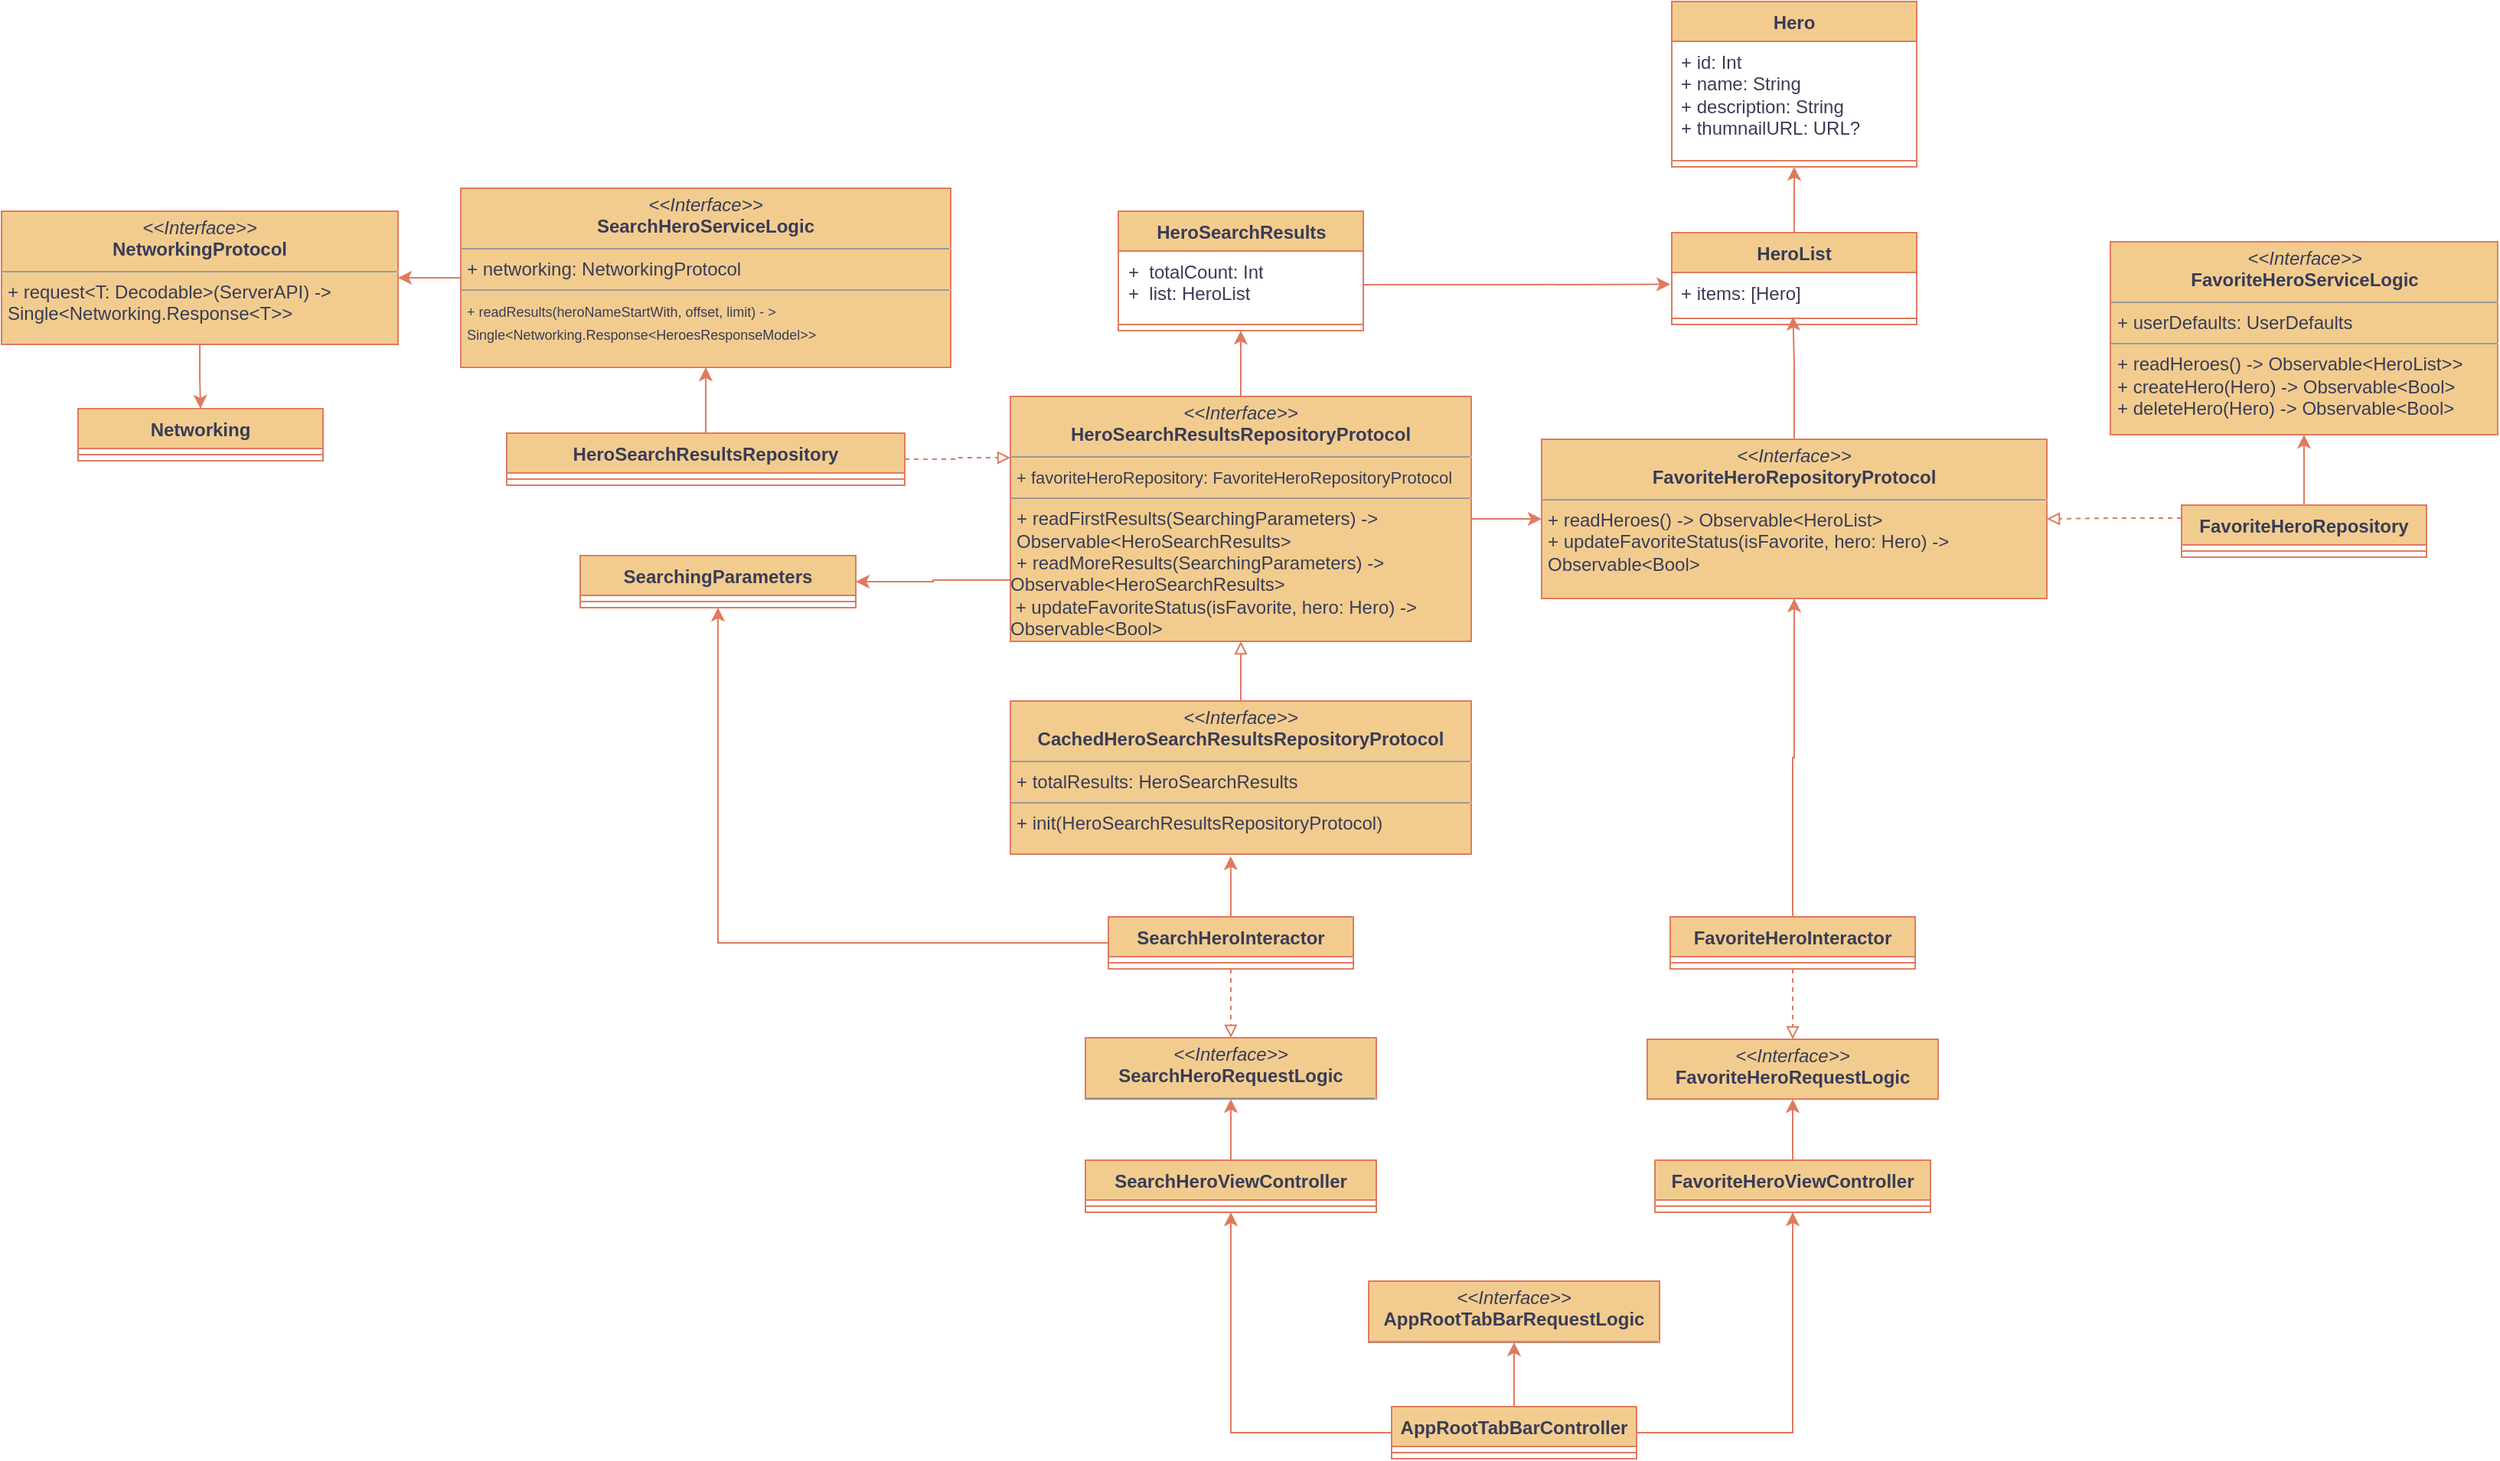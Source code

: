 <mxfile version="22.0.6" type="github" pages="2">
  <diagram id="C5RBs43oDa-KdzZeNtuy" name="앱 구조">
    <mxGraphModel dx="2417" dy="3463" grid="1" gridSize="10" guides="1" tooltips="1" connect="1" arrows="1" fold="1" page="1" pageScale="1" pageWidth="827" pageHeight="1169" math="0" shadow="0">
      <root>
        <mxCell id="WIyWlLk6GJQsqaUBKTNV-0" />
        <mxCell id="WIyWlLk6GJQsqaUBKTNV-1" parent="WIyWlLk6GJQsqaUBKTNV-0" />
        <mxCell id="f-Z6L1r773SYtQeEaMR6-13" style="edgeStyle=orthogonalEdgeStyle;rounded=0;orthogonalLoop=1;jettySize=auto;html=1;labelBackgroundColor=none;strokeColor=#E07A5F;fontColor=default;entryX=0.5;entryY=1;entryDx=0;entryDy=0;" parent="WIyWlLk6GJQsqaUBKTNV-1" source="f-Z6L1r773SYtQeEaMR6-5" target="f-Z6L1r773SYtQeEaMR6-9" edge="1">
          <mxGeometry relative="1" as="geometry">
            <mxPoint x="260" y="-650" as="targetPoint" />
          </mxGeometry>
        </mxCell>
        <mxCell id="f-Z6L1r773SYtQeEaMR6-14" style="edgeStyle=orthogonalEdgeStyle;rounded=0;orthogonalLoop=1;jettySize=auto;html=1;entryX=0.5;entryY=1;entryDx=0;entryDy=0;labelBackgroundColor=none;strokeColor=#E07A5F;fontColor=default;" parent="WIyWlLk6GJQsqaUBKTNV-1" source="f-Z6L1r773SYtQeEaMR6-5" target="f-Z6L1r773SYtQeEaMR6-11" edge="1">
          <mxGeometry relative="1" as="geometry">
            <mxPoint x="610" y="-640" as="targetPoint" />
          </mxGeometry>
        </mxCell>
        <mxCell id="f-Z6L1r773SYtQeEaMR6-20" style="edgeStyle=orthogonalEdgeStyle;rounded=0;orthogonalLoop=1;jettySize=auto;html=1;entryX=0.5;entryY=1;entryDx=0;entryDy=0;labelBackgroundColor=none;strokeColor=#E07A5F;fontColor=default;" parent="WIyWlLk6GJQsqaUBKTNV-1" source="f-Z6L1r773SYtQeEaMR6-5" target="f-Z6L1r773SYtQeEaMR6-19" edge="1">
          <mxGeometry relative="1" as="geometry" />
        </mxCell>
        <mxCell id="f-Z6L1r773SYtQeEaMR6-5" value="AppRootTabBarController" style="swimlane;fontStyle=1;align=center;verticalAlign=top;childLayout=stackLayout;horizontal=1;startSize=26;horizontalStack=0;resizeParent=1;resizeParentMax=0;resizeLast=0;collapsible=1;marginBottom=0;whiteSpace=wrap;html=1;labelBackgroundColor=none;fillColor=#F2CC8F;strokeColor=#E07A5F;fontColor=#393C56;" parent="WIyWlLk6GJQsqaUBKTNV-1" vertex="1">
          <mxGeometry x="408" y="-639" width="160" height="34" as="geometry" />
        </mxCell>
        <mxCell id="f-Z6L1r773SYtQeEaMR6-7" value="" style="line;strokeWidth=1;fillColor=none;align=left;verticalAlign=middle;spacingTop=-1;spacingLeft=3;spacingRight=3;rotatable=0;labelPosition=right;points=[];portConstraint=eastwest;strokeColor=#E07A5F;labelBackgroundColor=none;fontColor=#393C56;" parent="f-Z6L1r773SYtQeEaMR6-5" vertex="1">
          <mxGeometry y="26" width="160" height="8" as="geometry" />
        </mxCell>
        <mxCell id="f-Z6L1r773SYtQeEaMR6-16" style="edgeStyle=orthogonalEdgeStyle;rounded=0;orthogonalLoop=1;jettySize=auto;html=1;entryX=0.5;entryY=1;entryDx=0;entryDy=0;labelBackgroundColor=none;strokeColor=#E07A5F;fontColor=default;" parent="WIyWlLk6GJQsqaUBKTNV-1" source="f-Z6L1r773SYtQeEaMR6-9" target="f-Z6L1r773SYtQeEaMR6-15" edge="1">
          <mxGeometry relative="1" as="geometry" />
        </mxCell>
        <mxCell id="f-Z6L1r773SYtQeEaMR6-9" value="SearchHeroViewController" style="swimlane;fontStyle=1;align=center;verticalAlign=top;childLayout=stackLayout;horizontal=1;startSize=26;horizontalStack=0;resizeParent=1;resizeParentMax=0;resizeLast=0;collapsible=1;marginBottom=0;whiteSpace=wrap;html=1;labelBackgroundColor=none;fillColor=#F2CC8F;strokeColor=#E07A5F;fontColor=#393C56;" parent="WIyWlLk6GJQsqaUBKTNV-1" vertex="1">
          <mxGeometry x="208" y="-800" width="190" height="34" as="geometry" />
        </mxCell>
        <mxCell id="f-Z6L1r773SYtQeEaMR6-10" value="" style="line;strokeWidth=1;fillColor=none;align=left;verticalAlign=middle;spacingTop=-1;spacingLeft=3;spacingRight=3;rotatable=0;labelPosition=right;points=[];portConstraint=eastwest;strokeColor=#E07A5F;labelBackgroundColor=none;fontColor=#393C56;" parent="f-Z6L1r773SYtQeEaMR6-9" vertex="1">
          <mxGeometry y="26" width="190" height="8" as="geometry" />
        </mxCell>
        <mxCell id="f-Z6L1r773SYtQeEaMR6-51" style="edgeStyle=orthogonalEdgeStyle;rounded=0;orthogonalLoop=1;jettySize=auto;html=1;entryX=0.5;entryY=1;entryDx=0;entryDy=0;labelBackgroundColor=none;strokeColor=#E07A5F;fontColor=default;" parent="WIyWlLk6GJQsqaUBKTNV-1" source="f-Z6L1r773SYtQeEaMR6-11" target="f-Z6L1r773SYtQeEaMR6-17" edge="1">
          <mxGeometry relative="1" as="geometry" />
        </mxCell>
        <mxCell id="f-Z6L1r773SYtQeEaMR6-11" value="FavoriteHeroViewController" style="swimlane;fontStyle=1;align=center;verticalAlign=top;childLayout=stackLayout;horizontal=1;startSize=26;horizontalStack=0;resizeParent=1;resizeParentMax=0;resizeLast=0;collapsible=1;marginBottom=0;whiteSpace=wrap;html=1;labelBackgroundColor=none;fillColor=#F2CC8F;strokeColor=#E07A5F;fontColor=#393C56;" parent="WIyWlLk6GJQsqaUBKTNV-1" vertex="1">
          <mxGeometry x="580" y="-800" width="180" height="34" as="geometry" />
        </mxCell>
        <mxCell id="f-Z6L1r773SYtQeEaMR6-12" value="" style="line;strokeWidth=1;fillColor=none;align=left;verticalAlign=middle;spacingTop=-1;spacingLeft=3;spacingRight=3;rotatable=0;labelPosition=right;points=[];portConstraint=eastwest;strokeColor=#E07A5F;labelBackgroundColor=none;fontColor=#393C56;" parent="f-Z6L1r773SYtQeEaMR6-11" vertex="1">
          <mxGeometry y="26" width="180" height="8" as="geometry" />
        </mxCell>
        <mxCell id="f-Z6L1r773SYtQeEaMR6-15" value="&lt;p style=&quot;margin:0px;margin-top:4px;text-align:center;&quot;&gt;&lt;i&gt;&amp;lt;&amp;lt;Interface&amp;gt;&amp;gt;&lt;/i&gt;&lt;br&gt;&lt;b&gt;&lt;font style=&quot;font-size: 12px;&quot;&gt;SearchHeroRequestLogic&lt;/font&gt;&lt;/b&gt;&lt;/p&gt;&lt;hr size=&quot;1&quot;&gt;&lt;p style=&quot;margin:0px;margin-left:4px;&quot;&gt;&lt;br&gt;&lt;/p&gt;&lt;hr size=&quot;1&quot;&gt;&lt;p style=&quot;margin:0px;margin-left:4px;&quot;&gt;&lt;br&gt;&lt;/p&gt;" style="verticalAlign=top;align=left;overflow=fill;fontSize=12;fontFamily=Helvetica;html=1;whiteSpace=wrap;labelBackgroundColor=none;fillColor=#F2CC8F;strokeColor=#E07A5F;fontColor=#393C56;" parent="WIyWlLk6GJQsqaUBKTNV-1" vertex="1">
          <mxGeometry x="208" y="-880" width="190" height="40" as="geometry" />
        </mxCell>
        <mxCell id="f-Z6L1r773SYtQeEaMR6-17" value="&lt;p style=&quot;margin:0px;margin-top:4px;text-align:center;&quot;&gt;&lt;i&gt;&amp;lt;&amp;lt;Interface&amp;gt;&amp;gt;&lt;/i&gt;&lt;br&gt;&lt;b&gt;FavoriteHeroRequestLogic&lt;/b&gt;&lt;/p&gt;&lt;hr size=&quot;1&quot;&gt;&lt;p style=&quot;margin:0px;margin-left:4px;&quot;&gt;&lt;br&gt;&lt;/p&gt;&lt;p style=&quot;margin:0px;margin-left:4px;&quot;&gt;&lt;br&gt;&lt;/p&gt;" style="verticalAlign=top;align=left;overflow=fill;fontSize=12;fontFamily=Helvetica;html=1;whiteSpace=wrap;labelBackgroundColor=none;fillColor=#F2CC8F;strokeColor=#E07A5F;fontColor=#393C56;" parent="WIyWlLk6GJQsqaUBKTNV-1" vertex="1">
          <mxGeometry x="575" y="-879" width="190" height="39" as="geometry" />
        </mxCell>
        <mxCell id="f-Z6L1r773SYtQeEaMR6-19" value="&lt;p style=&quot;margin:0px;margin-top:4px;text-align:center;&quot;&gt;&lt;i&gt;&amp;lt;&amp;lt;Interface&amp;gt;&amp;gt;&lt;/i&gt;&lt;br&gt;&lt;b&gt;AppRootTabBarRequestLogic&lt;/b&gt;&lt;/p&gt;&lt;hr size=&quot;1&quot;&gt;&lt;p style=&quot;margin:0px;margin-left:4px;&quot;&gt;&lt;br&gt;&lt;/p&gt;&lt;hr size=&quot;1&quot;&gt;&lt;p style=&quot;margin:0px;margin-left:4px;&quot;&gt;&lt;br&gt;&lt;/p&gt;" style="verticalAlign=top;align=left;overflow=fill;fontSize=12;fontFamily=Helvetica;html=1;whiteSpace=wrap;labelBackgroundColor=none;fillColor=#F2CC8F;strokeColor=#E07A5F;fontColor=#393C56;" parent="WIyWlLk6GJQsqaUBKTNV-1" vertex="1">
          <mxGeometry x="393" y="-721" width="190" height="40" as="geometry" />
        </mxCell>
        <mxCell id="f-Z6L1r773SYtQeEaMR6-23" style="edgeStyle=orthogonalEdgeStyle;rounded=0;orthogonalLoop=1;jettySize=auto;html=1;entryX=0.5;entryY=0;entryDx=0;entryDy=0;dashed=1;endArrow=block;endFill=0;labelBackgroundColor=none;strokeColor=#E07A5F;fontColor=default;" parent="WIyWlLk6GJQsqaUBKTNV-1" source="f-Z6L1r773SYtQeEaMR6-21" target="f-Z6L1r773SYtQeEaMR6-15" edge="1">
          <mxGeometry relative="1" as="geometry" />
        </mxCell>
        <mxCell id="ngKu6vqfEH8PpcbCSdxq-9" style="edgeStyle=orthogonalEdgeStyle;rounded=0;orthogonalLoop=1;jettySize=auto;html=1;entryX=0.5;entryY=1;entryDx=0;entryDy=0;strokeColor=#E07A5F;fontColor=default;fillColor=#F2CC8F;labelBackgroundColor=none;" parent="WIyWlLk6GJQsqaUBKTNV-1" source="f-Z6L1r773SYtQeEaMR6-21" target="ngKu6vqfEH8PpcbCSdxq-4" edge="1">
          <mxGeometry relative="1" as="geometry" />
        </mxCell>
        <mxCell id="f-Z6L1r773SYtQeEaMR6-21" value="SearchHeroInteractor" style="swimlane;fontStyle=1;align=center;verticalAlign=top;childLayout=stackLayout;horizontal=1;startSize=26;horizontalStack=0;resizeParent=1;resizeParentMax=0;resizeLast=0;collapsible=1;marginBottom=0;whiteSpace=wrap;html=1;labelBackgroundColor=none;fillColor=#F2CC8F;strokeColor=#E07A5F;fontColor=#393C56;" parent="WIyWlLk6GJQsqaUBKTNV-1" vertex="1">
          <mxGeometry x="223" y="-959" width="160" height="34" as="geometry" />
        </mxCell>
        <mxCell id="f-Z6L1r773SYtQeEaMR6-22" value="" style="line;strokeWidth=1;fillColor=none;align=left;verticalAlign=middle;spacingTop=-1;spacingLeft=3;spacingRight=3;rotatable=0;labelPosition=right;points=[];portConstraint=eastwest;strokeColor=#E07A5F;labelBackgroundColor=none;fontColor=#393C56;" parent="f-Z6L1r773SYtQeEaMR6-21" vertex="1">
          <mxGeometry y="26" width="160" height="8" as="geometry" />
        </mxCell>
        <mxCell id="f-Z6L1r773SYtQeEaMR6-50" style="edgeStyle=orthogonalEdgeStyle;rounded=0;orthogonalLoop=1;jettySize=auto;html=1;entryX=0.5;entryY=0;entryDx=0;entryDy=0;endArrow=block;endFill=0;dashed=1;labelBackgroundColor=none;strokeColor=#E07A5F;fontColor=default;" parent="WIyWlLk6GJQsqaUBKTNV-1" source="f-Z6L1r773SYtQeEaMR6-24" target="f-Z6L1r773SYtQeEaMR6-17" edge="1">
          <mxGeometry relative="1" as="geometry" />
        </mxCell>
        <mxCell id="f-Z6L1r773SYtQeEaMR6-24" value="FavoriteHeroInteractor" style="swimlane;fontStyle=1;align=center;verticalAlign=top;childLayout=stackLayout;horizontal=1;startSize=26;horizontalStack=0;resizeParent=1;resizeParentMax=0;resizeLast=0;collapsible=1;marginBottom=0;whiteSpace=wrap;html=1;labelBackgroundColor=none;fillColor=#F2CC8F;strokeColor=#E07A5F;fontColor=#393C56;" parent="WIyWlLk6GJQsqaUBKTNV-1" vertex="1">
          <mxGeometry x="590" y="-959" width="160" height="34" as="geometry" />
        </mxCell>
        <mxCell id="f-Z6L1r773SYtQeEaMR6-25" value="" style="line;strokeWidth=1;fillColor=none;align=left;verticalAlign=middle;spacingTop=-1;spacingLeft=3;spacingRight=3;rotatable=0;labelPosition=right;points=[];portConstraint=eastwest;strokeColor=#E07A5F;labelBackgroundColor=none;fontColor=#393C56;" parent="f-Z6L1r773SYtQeEaMR6-24" vertex="1">
          <mxGeometry y="26" width="160" height="8" as="geometry" />
        </mxCell>
        <mxCell id="f-Z6L1r773SYtQeEaMR6-30" style="edgeStyle=orthogonalEdgeStyle;rounded=0;orthogonalLoop=1;jettySize=auto;html=1;entryX=0.5;entryY=1;entryDx=0;entryDy=0;endArrow=block;endFill=0;labelBackgroundColor=none;strokeColor=#E07A5F;fontColor=default;" parent="WIyWlLk6GJQsqaUBKTNV-1" source="f-Z6L1r773SYtQeEaMR6-27" target="f-Z6L1r773SYtQeEaMR6-29" edge="1">
          <mxGeometry relative="1" as="geometry" />
        </mxCell>
        <mxCell id="f-Z6L1r773SYtQeEaMR6-27" value="&lt;p style=&quot;margin:0px;margin-top:4px;text-align:center;&quot;&gt;&lt;i&gt;&amp;lt;&amp;lt;Interface&amp;gt;&amp;gt;&lt;/i&gt;&lt;br&gt;&lt;b&gt;CachedHeroSearchResultsRepositoryProtocol&lt;/b&gt;&lt;/p&gt;&lt;hr size=&quot;1&quot;&gt;&lt;p style=&quot;margin:0px;margin-left:4px;&quot;&gt;+ totalResults: HeroSearchResults&lt;br&gt;&lt;/p&gt;&lt;hr size=&quot;1&quot;&gt;&lt;p style=&quot;margin:0px;margin-left:4px;&quot;&gt;+ init(HeroSearchResultsRepositoryProtocol)&lt;br&gt;&lt;/p&gt;" style="verticalAlign=top;align=left;overflow=fill;fontSize=12;fontFamily=Helvetica;html=1;whiteSpace=wrap;labelBackgroundColor=none;fillColor=#F2CC8F;strokeColor=#E07A5F;fontColor=#393C56;" parent="WIyWlLk6GJQsqaUBKTNV-1" vertex="1">
          <mxGeometry x="159" y="-1100" width="301" height="100" as="geometry" />
        </mxCell>
        <mxCell id="f-Z6L1r773SYtQeEaMR6-28" style="edgeStyle=orthogonalEdgeStyle;rounded=0;orthogonalLoop=1;jettySize=auto;html=1;entryX=0.478;entryY=1.014;entryDx=0;entryDy=0;entryPerimeter=0;labelBackgroundColor=none;strokeColor=#E07A5F;fontColor=default;" parent="WIyWlLk6GJQsqaUBKTNV-1" source="f-Z6L1r773SYtQeEaMR6-21" target="f-Z6L1r773SYtQeEaMR6-27" edge="1">
          <mxGeometry relative="1" as="geometry" />
        </mxCell>
        <mxCell id="f-Z6L1r773SYtQeEaMR6-72" style="edgeStyle=orthogonalEdgeStyle;rounded=0;orthogonalLoop=1;jettySize=auto;html=1;entryX=0.5;entryY=1;entryDx=0;entryDy=0;labelBackgroundColor=none;strokeColor=#E07A5F;fontColor=default;" parent="WIyWlLk6GJQsqaUBKTNV-1" source="f-Z6L1r773SYtQeEaMR6-29" target="f-Z6L1r773SYtQeEaMR6-67" edge="1">
          <mxGeometry relative="1" as="geometry" />
        </mxCell>
        <mxCell id="f-Z6L1r773SYtQeEaMR6-79" style="edgeStyle=orthogonalEdgeStyle;rounded=0;orthogonalLoop=1;jettySize=auto;html=1;entryX=0;entryY=0.5;entryDx=0;entryDy=0;strokeColor=#E07A5F;fontColor=default;fillColor=#F2CC8F;labelBackgroundColor=none;" parent="WIyWlLk6GJQsqaUBKTNV-1" source="f-Z6L1r773SYtQeEaMR6-29" target="f-Z6L1r773SYtQeEaMR6-47" edge="1">
          <mxGeometry relative="1" as="geometry" />
        </mxCell>
        <mxCell id="ngKu6vqfEH8PpcbCSdxq-11" style="edgeStyle=orthogonalEdgeStyle;rounded=0;orthogonalLoop=1;jettySize=auto;html=1;exitX=0;exitY=0.75;exitDx=0;exitDy=0;entryX=1;entryY=0.5;entryDx=0;entryDy=0;strokeColor=#E07A5F;fontColor=default;fillColor=#F2CC8F;labelBackgroundColor=none;" parent="WIyWlLk6GJQsqaUBKTNV-1" source="f-Z6L1r773SYtQeEaMR6-29" target="ngKu6vqfEH8PpcbCSdxq-4" edge="1">
          <mxGeometry relative="1" as="geometry" />
        </mxCell>
        <mxCell id="f-Z6L1r773SYtQeEaMR6-29" value="&lt;p style=&quot;margin:0px;margin-top:4px;text-align:center;&quot;&gt;&lt;i&gt;&amp;lt;&amp;lt;Interface&amp;gt;&amp;gt;&lt;/i&gt;&lt;br&gt;&lt;b&gt;HeroSearchResultsRepositoryProtocol&lt;/b&gt;&lt;/p&gt;&lt;hr size=&quot;1&quot;&gt;&lt;p style=&quot;margin:0px;margin-left:4px;&quot;&gt;&lt;font style=&quot;font-size: 11px;&quot;&gt;+ favoriteHeroRepository: FavoriteHeroRepositoryProtocol&lt;/font&gt;&lt;/p&gt;&lt;hr size=&quot;1&quot;&gt;&lt;p style=&quot;margin:0px;margin-left:4px;&quot;&gt;+ readFirstResults(SearchingParameters) -&amp;gt; Observable&amp;lt;HeroSearchResults&amp;gt;&lt;/p&gt;&lt;p style=&quot;margin:0px;margin-left:4px;&quot;&gt;+ readMoreResults(SearchingParameters) -&amp;gt;&amp;nbsp;&lt;/p&gt;Observable&amp;lt;HeroSearchResults&amp;gt;&lt;br&gt;&amp;nbsp;+ updateFavoriteStatus(isFavorite, hero: Hero) -&amp;gt; Observable&amp;lt;Bool&amp;gt;" style="verticalAlign=top;align=left;overflow=fill;fontSize=12;fontFamily=Helvetica;html=1;whiteSpace=wrap;labelBackgroundColor=none;fillColor=#F2CC8F;strokeColor=#E07A5F;fontColor=#393C56;" parent="WIyWlLk6GJQsqaUBKTNV-1" vertex="1">
          <mxGeometry x="159" y="-1299" width="301" height="160" as="geometry" />
        </mxCell>
        <mxCell id="f-Z6L1r773SYtQeEaMR6-33" value="&lt;p style=&quot;margin:0px;margin-top:4px;text-align:center;&quot;&gt;&lt;i&gt;&amp;lt;&amp;lt;Interface&amp;gt;&amp;gt;&lt;/i&gt;&lt;br&gt;&lt;b&gt;FavoriteHeroServiceLogic&lt;/b&gt;&lt;/p&gt;&lt;hr size=&quot;1&quot;&gt;&lt;p style=&quot;margin:0px;margin-left:4px;&quot;&gt;+ userDefaults: UserDefaults&lt;br&gt;&lt;/p&gt;&lt;hr size=&quot;1&quot;&gt;&lt;p style=&quot;margin:0px;margin-left:4px;&quot;&gt;+ readHeroes() -&amp;gt; Observable&amp;lt;HeroList&amp;gt;&amp;gt;&lt;br&gt;&lt;/p&gt;&lt;p style=&quot;margin:0px;margin-left:4px;&quot;&gt;+ createHero(Hero) -&amp;gt; Observable&amp;lt;Bool&amp;gt;&lt;/p&gt;&lt;p style=&quot;margin:0px;margin-left:4px;&quot;&gt;+ deleteHero(Hero) -&amp;gt; Observable&amp;lt;Bool&amp;gt;&lt;/p&gt;" style="verticalAlign=top;align=left;overflow=fill;fontSize=12;fontFamily=Helvetica;html=1;whiteSpace=wrap;labelBackgroundColor=none;fillColor=#F2CC8F;strokeColor=#E07A5F;fontColor=#393C56;" parent="WIyWlLk6GJQsqaUBKTNV-1" vertex="1">
          <mxGeometry x="877.5" y="-1400" width="253" height="126" as="geometry" />
        </mxCell>
        <mxCell id="f-Z6L1r773SYtQeEaMR6-42" style="edgeStyle=orthogonalEdgeStyle;rounded=0;orthogonalLoop=1;jettySize=auto;html=1;entryX=0;entryY=0.25;entryDx=0;entryDy=0;dashed=1;endArrow=block;endFill=0;labelBackgroundColor=none;strokeColor=#E07A5F;fontColor=default;" parent="WIyWlLk6GJQsqaUBKTNV-1" source="f-Z6L1r773SYtQeEaMR6-35" target="f-Z6L1r773SYtQeEaMR6-29" edge="1">
          <mxGeometry relative="1" as="geometry" />
        </mxCell>
        <mxCell id="f-Z6L1r773SYtQeEaMR6-43" style="edgeStyle=orthogonalEdgeStyle;rounded=0;orthogonalLoop=1;jettySize=auto;html=1;labelBackgroundColor=none;strokeColor=#E07A5F;fontColor=default;" parent="WIyWlLk6GJQsqaUBKTNV-1" source="f-Z6L1r773SYtQeEaMR6-35" target="f-Z6L1r773SYtQeEaMR6-40" edge="1">
          <mxGeometry relative="1" as="geometry" />
        </mxCell>
        <mxCell id="f-Z6L1r773SYtQeEaMR6-35" value="HeroSearchResultsRepository" style="swimlane;fontStyle=1;align=center;verticalAlign=top;childLayout=stackLayout;horizontal=1;startSize=26;horizontalStack=0;resizeParent=1;resizeParentMax=0;resizeLast=0;collapsible=1;marginBottom=0;whiteSpace=wrap;html=1;labelBackgroundColor=none;fillColor=#F2CC8F;strokeColor=#E07A5F;fontColor=#393C56;" parent="WIyWlLk6GJQsqaUBKTNV-1" vertex="1">
          <mxGeometry x="-170" y="-1275" width="260" height="34" as="geometry" />
        </mxCell>
        <mxCell id="f-Z6L1r773SYtQeEaMR6-36" value="" style="line;strokeWidth=1;fillColor=none;align=left;verticalAlign=middle;spacingTop=-1;spacingLeft=3;spacingRight=3;rotatable=0;labelPosition=right;points=[];portConstraint=eastwest;strokeColor=#E07A5F;labelBackgroundColor=none;fontColor=#393C56;" parent="f-Z6L1r773SYtQeEaMR6-35" vertex="1">
          <mxGeometry y="26" width="260" height="8" as="geometry" />
        </mxCell>
        <mxCell id="fxqYsxaVjy49YoEDsAo8-5" style="edgeStyle=orthogonalEdgeStyle;rounded=0;orthogonalLoop=1;jettySize=auto;html=1;entryX=1;entryY=0.5;entryDx=0;entryDy=0;strokeColor=#E07A5F;fontColor=default;fillColor=#F2CC8F;labelBackgroundColor=none;" parent="WIyWlLk6GJQsqaUBKTNV-1" source="f-Z6L1r773SYtQeEaMR6-40" target="fxqYsxaVjy49YoEDsAo8-0" edge="1">
          <mxGeometry relative="1" as="geometry" />
        </mxCell>
        <mxCell id="f-Z6L1r773SYtQeEaMR6-40" value="&lt;p style=&quot;margin:0px;margin-top:4px;text-align:center;&quot;&gt;&lt;i&gt;&amp;lt;&amp;lt;Interface&amp;gt;&amp;gt;&lt;/i&gt;&lt;br&gt;&lt;b&gt;SearchHeroServiceLogic&lt;/b&gt;&lt;/p&gt;&lt;hr size=&quot;1&quot;&gt;&lt;p style=&quot;margin:0px;margin-left:4px;&quot;&gt;+ networking: NetworkingProtocol&lt;br&gt;&lt;/p&gt;&lt;hr size=&quot;1&quot;&gt;&lt;p style=&quot;margin:0px;margin-left:4px;&quot;&gt;&lt;font style=&quot;font-size: 9px;&quot;&gt;+ readResults(heroNameStartWith, offset, limit) - &amp;gt; Single&amp;lt;Networking.Response&amp;lt;HeroesResponseModel&amp;gt;&amp;gt;&lt;/font&gt;&lt;br&gt;&lt;/p&gt;" style="verticalAlign=top;align=left;overflow=fill;fontSize=12;fontFamily=Helvetica;html=1;whiteSpace=wrap;labelBackgroundColor=none;fillColor=#F2CC8F;strokeColor=#E07A5F;fontColor=#393C56;" parent="WIyWlLk6GJQsqaUBKTNV-1" vertex="1">
          <mxGeometry x="-200" y="-1435" width="320" height="117" as="geometry" />
        </mxCell>
        <mxCell id="f-Z6L1r773SYtQeEaMR6-47" value="&lt;p style=&quot;margin:0px;margin-top:4px;text-align:center;&quot;&gt;&lt;i&gt;&amp;lt;&amp;lt;Interface&amp;gt;&amp;gt;&lt;/i&gt;&lt;br&gt;&lt;b&gt;FavoriteHeroRepositoryProtocol&lt;/b&gt;&lt;/p&gt;&lt;hr size=&quot;1&quot;&gt;&lt;p style=&quot;margin:0px;margin-left:4px;&quot;&gt;+ readHeroes() -&amp;gt; Observable&amp;lt;HeroList&amp;gt;&lt;/p&gt;&lt;p style=&quot;margin:0px;margin-left:4px;&quot;&gt;+ updateFavoriteStatus(isFavorite, hero: Hero) -&amp;gt; Observable&amp;lt;Bool&amp;gt;&lt;/p&gt;" style="verticalAlign=top;align=left;overflow=fill;fontSize=12;fontFamily=Helvetica;html=1;whiteSpace=wrap;labelBackgroundColor=none;fillColor=#F2CC8F;strokeColor=#E07A5F;fontColor=#393C56;" parent="WIyWlLk6GJQsqaUBKTNV-1" vertex="1">
          <mxGeometry x="506" y="-1271" width="330" height="104" as="geometry" />
        </mxCell>
        <mxCell id="f-Z6L1r773SYtQeEaMR6-48" style="edgeStyle=orthogonalEdgeStyle;rounded=0;orthogonalLoop=1;jettySize=auto;html=1;entryX=0.5;entryY=1;entryDx=0;entryDy=0;labelBackgroundColor=none;strokeColor=#E07A5F;fontColor=default;" parent="WIyWlLk6GJQsqaUBKTNV-1" source="f-Z6L1r773SYtQeEaMR6-24" target="f-Z6L1r773SYtQeEaMR6-47" edge="1">
          <mxGeometry relative="1" as="geometry">
            <mxPoint x="662.946" y="-999.4" as="targetPoint" />
          </mxGeometry>
        </mxCell>
        <mxCell id="f-Z6L1r773SYtQeEaMR6-61" value="HeroList" style="swimlane;fontStyle=1;align=center;verticalAlign=top;childLayout=stackLayout;horizontal=1;startSize=26;horizontalStack=0;resizeParent=1;resizeParentMax=0;resizeLast=0;collapsible=1;marginBottom=0;whiteSpace=wrap;html=1;labelBackgroundColor=none;fillColor=#F2CC8F;strokeColor=#E07A5F;fontColor=#393C56;" parent="WIyWlLk6GJQsqaUBKTNV-1" vertex="1">
          <mxGeometry x="591" y="-1406" width="160" height="60" as="geometry" />
        </mxCell>
        <mxCell id="f-Z6L1r773SYtQeEaMR6-62" value="+ items: [Hero]" style="text;strokeColor=none;fillColor=none;align=left;verticalAlign=top;spacingLeft=4;spacingRight=4;overflow=hidden;rotatable=0;points=[[0,0.5],[1,0.5]];portConstraint=eastwest;whiteSpace=wrap;html=1;labelBackgroundColor=none;fontColor=#393C56;" parent="f-Z6L1r773SYtQeEaMR6-61" vertex="1">
          <mxGeometry y="26" width="160" height="26" as="geometry" />
        </mxCell>
        <mxCell id="f-Z6L1r773SYtQeEaMR6-63" value="" style="line;strokeWidth=1;fillColor=none;align=left;verticalAlign=middle;spacingTop=-1;spacingLeft=3;spacingRight=3;rotatable=0;labelPosition=right;points=[];portConstraint=eastwest;strokeColor=#E07A5F;labelBackgroundColor=none;fontColor=#393C56;" parent="f-Z6L1r773SYtQeEaMR6-61" vertex="1">
          <mxGeometry y="52" width="160" height="8" as="geometry" />
        </mxCell>
        <mxCell id="f-Z6L1r773SYtQeEaMR6-65" style="edgeStyle=orthogonalEdgeStyle;rounded=0;orthogonalLoop=1;jettySize=auto;html=1;labelBackgroundColor=none;strokeColor=#E07A5F;fontColor=default;entryX=0.5;entryY=1;entryDx=0;entryDy=0;" parent="WIyWlLk6GJQsqaUBKTNV-1" source="f-Z6L1r773SYtQeEaMR6-61" target="f-Z6L1r773SYtQeEaMR6-82" edge="1">
          <mxGeometry relative="1" as="geometry">
            <mxPoint x="672" y="-1450" as="targetPoint" />
          </mxGeometry>
        </mxCell>
        <mxCell id="f-Z6L1r773SYtQeEaMR6-66" style="edgeStyle=orthogonalEdgeStyle;rounded=0;orthogonalLoop=1;jettySize=auto;html=1;labelBackgroundColor=none;strokeColor=#E07A5F;fontColor=default;entryX=0.495;entryY=0.366;entryDx=0;entryDy=0;entryPerimeter=0;" parent="WIyWlLk6GJQsqaUBKTNV-1" source="f-Z6L1r773SYtQeEaMR6-47" target="f-Z6L1r773SYtQeEaMR6-63" edge="1">
          <mxGeometry relative="1" as="geometry">
            <mxPoint x="671" y="-1340" as="targetPoint" />
            <Array as="points">
              <mxPoint x="671" y="-1320" />
              <mxPoint x="670" y="-1320" />
            </Array>
          </mxGeometry>
        </mxCell>
        <mxCell id="f-Z6L1r773SYtQeEaMR6-67" value="HeroSearchResults" style="swimlane;fontStyle=1;align=center;verticalAlign=top;childLayout=stackLayout;horizontal=1;startSize=26;horizontalStack=0;resizeParent=1;resizeParentMax=0;resizeLast=0;collapsible=1;marginBottom=0;whiteSpace=wrap;html=1;labelBackgroundColor=none;fillColor=#F2CC8F;strokeColor=#E07A5F;fontColor=#393C56;" parent="WIyWlLk6GJQsqaUBKTNV-1" vertex="1">
          <mxGeometry x="229.5" y="-1420" width="160" height="78" as="geometry" />
        </mxCell>
        <mxCell id="f-Z6L1r773SYtQeEaMR6-68" value="+&amp;nbsp; totalCount: Int&lt;br&gt;+&amp;nbsp; list: HeroList" style="text;strokeColor=none;fillColor=none;align=left;verticalAlign=top;spacingLeft=4;spacingRight=4;overflow=hidden;rotatable=0;points=[[0,0.5],[1,0.5]];portConstraint=eastwest;whiteSpace=wrap;html=1;labelBackgroundColor=none;fontColor=#393C56;" parent="f-Z6L1r773SYtQeEaMR6-67" vertex="1">
          <mxGeometry y="26" width="160" height="44" as="geometry" />
        </mxCell>
        <mxCell id="f-Z6L1r773SYtQeEaMR6-69" value="" style="line;strokeWidth=1;fillColor=none;align=left;verticalAlign=middle;spacingTop=-1;spacingLeft=3;spacingRight=3;rotatable=0;labelPosition=right;points=[];portConstraint=eastwest;strokeColor=#E07A5F;labelBackgroundColor=none;fontColor=#393C56;" parent="f-Z6L1r773SYtQeEaMR6-67" vertex="1">
          <mxGeometry y="70" width="160" height="8" as="geometry" />
        </mxCell>
        <mxCell id="f-Z6L1r773SYtQeEaMR6-71" style="edgeStyle=orthogonalEdgeStyle;rounded=0;orthogonalLoop=1;jettySize=auto;html=1;entryX=-0.006;entryY=0.298;entryDx=0;entryDy=0;labelBackgroundColor=none;strokeColor=#E07A5F;fontColor=default;entryPerimeter=0;" parent="WIyWlLk6GJQsqaUBKTNV-1" source="f-Z6L1r773SYtQeEaMR6-68" target="f-Z6L1r773SYtQeEaMR6-62" edge="1">
          <mxGeometry relative="1" as="geometry" />
        </mxCell>
        <mxCell id="f-Z6L1r773SYtQeEaMR6-73" value="FavoriteHeroRepository" style="swimlane;fontStyle=1;align=center;verticalAlign=top;childLayout=stackLayout;horizontal=1;startSize=26;horizontalStack=0;resizeParent=1;resizeParentMax=0;resizeLast=0;collapsible=1;marginBottom=0;whiteSpace=wrap;html=1;labelBackgroundColor=none;fillColor=#F2CC8F;strokeColor=#E07A5F;fontColor=#393C56;" parent="WIyWlLk6GJQsqaUBKTNV-1" vertex="1">
          <mxGeometry x="924" y="-1228" width="160" height="34" as="geometry" />
        </mxCell>
        <mxCell id="f-Z6L1r773SYtQeEaMR6-75" value="" style="line;strokeWidth=1;fillColor=none;align=left;verticalAlign=middle;spacingTop=-1;spacingLeft=3;spacingRight=3;rotatable=0;labelPosition=right;points=[];portConstraint=eastwest;strokeColor=#E07A5F;labelBackgroundColor=none;fontColor=#393C56;" parent="f-Z6L1r773SYtQeEaMR6-73" vertex="1">
          <mxGeometry y="26" width="160" height="8" as="geometry" />
        </mxCell>
        <mxCell id="f-Z6L1r773SYtQeEaMR6-77" style="edgeStyle=orthogonalEdgeStyle;rounded=0;orthogonalLoop=1;jettySize=auto;html=1;entryX=1;entryY=0.5;entryDx=0;entryDy=0;dashed=1;endArrow=block;endFill=0;labelBackgroundColor=none;strokeColor=#E07A5F;fontColor=default;exitX=0;exitY=0.25;exitDx=0;exitDy=0;" parent="WIyWlLk6GJQsqaUBKTNV-1" source="f-Z6L1r773SYtQeEaMR6-73" target="f-Z6L1r773SYtQeEaMR6-47" edge="1">
          <mxGeometry relative="1" as="geometry">
            <mxPoint x="980" y="-1240" as="sourcePoint" />
          </mxGeometry>
        </mxCell>
        <mxCell id="f-Z6L1r773SYtQeEaMR6-78" style="edgeStyle=orthogonalEdgeStyle;rounded=0;orthogonalLoop=1;jettySize=auto;html=1;labelBackgroundColor=none;strokeColor=#E07A5F;fontColor=default;entryX=0.5;entryY=1;entryDx=0;entryDy=0;" parent="WIyWlLk6GJQsqaUBKTNV-1" source="f-Z6L1r773SYtQeEaMR6-73" target="f-Z6L1r773SYtQeEaMR6-33" edge="1">
          <mxGeometry relative="1" as="geometry">
            <mxPoint x="1022" y="-1280" as="targetPoint" />
          </mxGeometry>
        </mxCell>
        <mxCell id="f-Z6L1r773SYtQeEaMR6-82" value="Hero" style="swimlane;fontStyle=1;align=center;verticalAlign=top;childLayout=stackLayout;horizontal=1;startSize=26;horizontalStack=0;resizeParent=1;resizeParentMax=0;resizeLast=0;collapsible=1;marginBottom=0;whiteSpace=wrap;html=1;labelBackgroundColor=none;fillColor=#F2CC8F;strokeColor=#E07A5F;fontColor=#393C56;" parent="WIyWlLk6GJQsqaUBKTNV-1" vertex="1">
          <mxGeometry x="591" y="-1557" width="160" height="108" as="geometry" />
        </mxCell>
        <mxCell id="f-Z6L1r773SYtQeEaMR6-83" value="+ id: Int&lt;br&gt;+ name: String&lt;br&gt;+ description: String&lt;br&gt;+ thumnailURL: URL?" style="text;strokeColor=none;fillColor=none;align=left;verticalAlign=top;spacingLeft=4;spacingRight=4;overflow=hidden;rotatable=0;points=[[0,0.5],[1,0.5]];portConstraint=eastwest;whiteSpace=wrap;html=1;labelBackgroundColor=none;fontColor=#393C56;" parent="f-Z6L1r773SYtQeEaMR6-82" vertex="1">
          <mxGeometry y="26" width="160" height="74" as="geometry" />
        </mxCell>
        <mxCell id="f-Z6L1r773SYtQeEaMR6-84" value="" style="line;strokeWidth=1;fillColor=none;align=left;verticalAlign=middle;spacingTop=-1;spacingLeft=3;spacingRight=3;rotatable=0;labelPosition=right;points=[];portConstraint=eastwest;strokeColor=#E07A5F;labelBackgroundColor=none;fontColor=#393C56;" parent="f-Z6L1r773SYtQeEaMR6-82" vertex="1">
          <mxGeometry y="100" width="160" height="8" as="geometry" />
        </mxCell>
        <mxCell id="ngKu6vqfEH8PpcbCSdxq-4" value="SearchingParameters" style="swimlane;fontStyle=1;align=center;verticalAlign=top;childLayout=stackLayout;horizontal=1;startSize=26;horizontalStack=0;resizeParent=1;resizeParentMax=0;resizeLast=0;collapsible=1;marginBottom=0;whiteSpace=wrap;html=1;labelBackgroundColor=none;fillColor=#F2CC8F;strokeColor=#E07A5F;fontColor=#393C56;" parent="WIyWlLk6GJQsqaUBKTNV-1" vertex="1">
          <mxGeometry x="-122" y="-1195" width="180" height="34" as="geometry" />
        </mxCell>
        <mxCell id="ngKu6vqfEH8PpcbCSdxq-5" value="" style="line;strokeWidth=1;fillColor=none;align=left;verticalAlign=middle;spacingTop=-1;spacingLeft=3;spacingRight=3;rotatable=0;labelPosition=right;points=[];portConstraint=eastwest;strokeColor=#E07A5F;labelBackgroundColor=none;fontColor=#393C56;" parent="ngKu6vqfEH8PpcbCSdxq-4" vertex="1">
          <mxGeometry y="26" width="180" height="8" as="geometry" />
        </mxCell>
        <mxCell id="fxqYsxaVjy49YoEDsAo8-6" style="edgeStyle=orthogonalEdgeStyle;rounded=0;orthogonalLoop=1;jettySize=auto;html=1;entryX=0.5;entryY=0;entryDx=0;entryDy=0;strokeColor=#E07A5F;fontColor=default;fillColor=#F2CC8F;labelBackgroundColor=none;" parent="WIyWlLk6GJQsqaUBKTNV-1" source="fxqYsxaVjy49YoEDsAo8-0" target="fxqYsxaVjy49YoEDsAo8-1" edge="1">
          <mxGeometry relative="1" as="geometry" />
        </mxCell>
        <mxCell id="fxqYsxaVjy49YoEDsAo8-0" value="&lt;p style=&quot;margin:0px;margin-top:4px;text-align:center;&quot;&gt;&lt;i&gt;&amp;lt;&amp;lt;Interface&amp;gt;&amp;gt;&lt;/i&gt;&lt;br&gt;&lt;b&gt;NetworkingProtocol&lt;/b&gt;&lt;/p&gt;&lt;hr size=&quot;1&quot;&gt;&lt;p style=&quot;margin:0px;margin-left:4px;&quot;&gt;+ request&amp;lt;T: Decodable&amp;gt;(ServerAPI) -&amp;gt; Single&amp;lt;Networking.Response&amp;lt;T&amp;gt;&amp;gt;&lt;br&gt;&lt;/p&gt;" style="verticalAlign=top;align=left;overflow=fill;fontSize=12;fontFamily=Helvetica;html=1;whiteSpace=wrap;strokeColor=#E07A5F;fontColor=#393C56;fillColor=#F2CC8F;labelBackgroundColor=none;" parent="WIyWlLk6GJQsqaUBKTNV-1" vertex="1">
          <mxGeometry x="-500" y="-1420" width="259" height="87" as="geometry" />
        </mxCell>
        <mxCell id="fxqYsxaVjy49YoEDsAo8-1" value="Networking" style="swimlane;fontStyle=1;align=center;verticalAlign=top;childLayout=stackLayout;horizontal=1;startSize=26;horizontalStack=0;resizeParent=1;resizeParentMax=0;resizeLast=0;collapsible=1;marginBottom=0;whiteSpace=wrap;html=1;strokeColor=#E07A5F;fontColor=#393C56;fillColor=#F2CC8F;labelBackgroundColor=none;" parent="WIyWlLk6GJQsqaUBKTNV-1" vertex="1">
          <mxGeometry x="-450" y="-1291" width="160" height="34" as="geometry" />
        </mxCell>
        <mxCell id="fxqYsxaVjy49YoEDsAo8-3" value="" style="line;strokeWidth=1;fillColor=none;align=left;verticalAlign=middle;spacingTop=-1;spacingLeft=3;spacingRight=3;rotatable=0;labelPosition=right;points=[];portConstraint=eastwest;strokeColor=#E07A5F;fontColor=#393C56;labelBackgroundColor=none;" parent="fxqYsxaVjy49YoEDsAo8-1" vertex="1">
          <mxGeometry y="26" width="160" height="8" as="geometry" />
        </mxCell>
      </root>
    </mxGraphModel>
  </diagram>
  <diagram id="OtaY3oMawb1-ErZY1ahs" name="DI">
    <mxGraphModel dx="2446" dy="3569" grid="1" gridSize="10" guides="1" tooltips="1" connect="1" arrows="1" fold="1" page="1" pageScale="1" pageWidth="850" pageHeight="1100" math="0" shadow="0">
      <root>
        <mxCell id="0" />
        <mxCell id="1" parent="0" />
        <mxCell id="wJVIDxZSe6af5n8GzBAR-3" style="edgeStyle=orthogonalEdgeStyle;rounded=0;orthogonalLoop=1;jettySize=auto;html=1;entryX=0.5;entryY=0;entryDx=0;entryDy=0;strokeColor=#457B9D;fontColor=#1D3557;fillColor=#A8DADC;dashed=1;endArrow=block;endFill=0;" edge="1" parent="1" source="qV9dtkKDM83VpcIvSNYY-16" target="cKSyw90vDUKy_qGMjMjY-15">
          <mxGeometry relative="1" as="geometry" />
        </mxCell>
        <mxCell id="qV9dtkKDM83VpcIvSNYY-16" value="AppComponent" style="swimlane;fontStyle=1;align=center;verticalAlign=top;childLayout=stackLayout;horizontal=1;startSize=26;horizontalStack=0;resizeParent=1;resizeParentMax=0;resizeLast=0;collapsible=1;marginBottom=0;whiteSpace=wrap;html=1;strokeColor=#457B9D;fontColor=#1D3557;fillColor=#A8DADC;labelBackgroundColor=none;" vertex="1" parent="1">
          <mxGeometry x="551" y="-1923" width="160" height="34" as="geometry" />
        </mxCell>
        <mxCell id="qV9dtkKDM83VpcIvSNYY-18" value="" style="line;strokeWidth=1;fillColor=none;align=left;verticalAlign=middle;spacingTop=-1;spacingLeft=3;spacingRight=3;rotatable=0;labelPosition=right;points=[];portConstraint=eastwest;strokeColor=#457B9D;fontColor=#1D3557;labelBackgroundColor=none;" vertex="1" parent="qV9dtkKDM83VpcIvSNYY-16">
          <mxGeometry y="26" width="160" height="8" as="geometry" />
        </mxCell>
        <mxCell id="3-JRRuLPhOt7UKarhtek-1" style="edgeStyle=orthogonalEdgeStyle;rounded=0;orthogonalLoop=1;jettySize=auto;html=1;strokeColor=#457B9D;fontColor=default;fillColor=#A8DADC;endArrow=classic;endFill=1;labelBackgroundColor=none;exitX=0.5;exitY=0;exitDx=0;exitDy=0;entryX=0;entryY=0.5;entryDx=0;entryDy=0;" edge="1" parent="1" source="qV9dtkKDM83VpcIvSNYY-20" target="cKSyw90vDUKy_qGMjMjY-15">
          <mxGeometry relative="1" as="geometry">
            <mxPoint x="471" y="-1736" as="targetPoint" />
            <Array as="points">
              <mxPoint x="376" y="-1825" />
            </Array>
          </mxGeometry>
        </mxCell>
        <mxCell id="qV9dtkKDM83VpcIvSNYY-20" value="AppRootTabBarComponent" style="swimlane;fontStyle=1;align=center;verticalAlign=top;childLayout=stackLayout;horizontal=1;startSize=26;horizontalStack=0;resizeParent=1;resizeParentMax=0;resizeLast=0;collapsible=1;marginBottom=0;whiteSpace=wrap;html=1;strokeColor=#457B9D;fontColor=#1D3557;fillColor=#A8DADC;labelBackgroundColor=none;" vertex="1" parent="1">
          <mxGeometry x="254" y="-1766" width="245" height="60" as="geometry" />
        </mxCell>
        <mxCell id="qV9dtkKDM83VpcIvSNYY-21" value="+ dependency: AppRootTabBarDependency" style="text;strokeColor=none;fillColor=none;align=left;verticalAlign=top;spacingLeft=4;spacingRight=4;overflow=hidden;rotatable=0;points=[[0,0.5],[1,0.5]];portConstraint=eastwest;whiteSpace=wrap;html=1;fontColor=#1D3557;labelBackgroundColor=none;" vertex="1" parent="qV9dtkKDM83VpcIvSNYY-20">
          <mxGeometry y="26" width="245" height="26" as="geometry" />
        </mxCell>
        <mxCell id="qV9dtkKDM83VpcIvSNYY-22" value="" style="line;strokeWidth=1;fillColor=none;align=left;verticalAlign=middle;spacingTop=-1;spacingLeft=3;spacingRight=3;rotatable=0;labelPosition=right;points=[];portConstraint=eastwest;strokeColor=#457B9D;fontColor=#1D3557;labelBackgroundColor=none;" vertex="1" parent="qV9dtkKDM83VpcIvSNYY-20">
          <mxGeometry y="52" width="245" height="8" as="geometry" />
        </mxCell>
        <mxCell id="wJVIDxZSe6af5n8GzBAR-5" style="edgeStyle=orthogonalEdgeStyle;rounded=0;orthogonalLoop=1;jettySize=auto;html=1;strokeColor=#457B9D;fontColor=#1D3557;fillColor=#A8DADC;entryX=0;entryY=0.5;entryDx=0;entryDy=0;" edge="1" parent="1" source="cKSyw90vDUKy_qGMjMjY-1" target="wJVIDxZSe6af5n8GzBAR-25">
          <mxGeometry relative="1" as="geometry">
            <mxPoint x="991" y="-1236" as="targetPoint" />
          </mxGeometry>
        </mxCell>
        <mxCell id="wJVIDxZSe6af5n8GzBAR-47" style="edgeStyle=orthogonalEdgeStyle;rounded=0;orthogonalLoop=1;jettySize=auto;html=1;entryX=1;entryY=0.5;entryDx=0;entryDy=0;strokeColor=#457B9D;fontColor=#1D3557;fillColor=#A8DADC;" edge="1" parent="1" source="cKSyw90vDUKy_qGMjMjY-1" target="cKSyw90vDUKy_qGMjMjY-15">
          <mxGeometry relative="1" as="geometry">
            <Array as="points">
              <mxPoint x="896" y="-1825" />
            </Array>
          </mxGeometry>
        </mxCell>
        <mxCell id="wJVIDxZSe6af5n8GzBAR-48" style="edgeStyle=orthogonalEdgeStyle;rounded=0;orthogonalLoop=1;jettySize=auto;html=1;entryX=1;entryY=0.5;entryDx=0;entryDy=0;strokeColor=#457B9D;fontColor=#1D3557;fillColor=#A8DADC;" edge="1" parent="1" source="cKSyw90vDUKy_qGMjMjY-1" target="wJVIDxZSe6af5n8GzBAR-13">
          <mxGeometry relative="1" as="geometry" />
        </mxCell>
        <mxCell id="cKSyw90vDUKy_qGMjMjY-1" value="AppRootTabBarBuilder" style="swimlane;fontStyle=1;align=center;verticalAlign=top;childLayout=stackLayout;horizontal=1;startSize=26;horizontalStack=0;resizeParent=1;resizeParentMax=0;resizeLast=0;collapsible=1;marginBottom=0;whiteSpace=wrap;html=1;strokeColor=#457B9D;fontColor=#1D3557;fillColor=#A8DADC;labelBackgroundColor=none;" vertex="1" parent="1">
          <mxGeometry x="771" y="-1766" width="250" height="60" as="geometry" />
        </mxCell>
        <mxCell id="cKSyw90vDUKy_qGMjMjY-2" value="+ dependency: AppRootTabBarDependency" style="text;strokeColor=none;fillColor=none;align=left;verticalAlign=top;spacingLeft=4;spacingRight=4;overflow=hidden;rotatable=0;points=[[0,0.5],[1,0.5]];portConstraint=eastwest;whiteSpace=wrap;html=1;fontColor=#1D3557;labelBackgroundColor=none;" vertex="1" parent="cKSyw90vDUKy_qGMjMjY-1">
          <mxGeometry y="26" width="250" height="26" as="geometry" />
        </mxCell>
        <mxCell id="cKSyw90vDUKy_qGMjMjY-3" value="" style="line;strokeWidth=1;fillColor=none;align=left;verticalAlign=middle;spacingTop=-1;spacingLeft=3;spacingRight=3;rotatable=0;labelPosition=right;points=[];portConstraint=eastwest;strokeColor=#457B9D;fontColor=#1D3557;labelBackgroundColor=none;" vertex="1" parent="cKSyw90vDUKy_qGMjMjY-1">
          <mxGeometry y="52" width="250" height="8" as="geometry" />
        </mxCell>
        <mxCell id="cKSyw90vDUKy_qGMjMjY-15" value="&lt;p style=&quot;margin:0px;margin-top:4px;text-align:center;&quot;&gt;&lt;i&gt;&amp;lt;&amp;lt;Interface&amp;gt;&amp;gt;&lt;/i&gt;&lt;br&gt;&lt;b&gt;AppRootTabBarDependency&lt;/b&gt;&lt;/p&gt;&lt;hr size=&quot;1&quot;&gt;&lt;p style=&quot;margin:0px;margin-left:4px;&quot;&gt;+&amp;nbsp;&lt;br&gt;&lt;/p&gt;&lt;hr size=&quot;1&quot;&gt;&lt;p style=&quot;margin:0px;margin-left:4px;&quot;&gt;+&amp;nbsp;&lt;br&gt;&lt;/p&gt;" style="verticalAlign=top;align=left;overflow=fill;fontSize=12;fontFamily=Helvetica;html=1;whiteSpace=wrap;labelBackgroundColor=none;fillColor=#A8DADC;strokeColor=#457B9D;fontColor=#1D3557;" vertex="1" parent="1">
          <mxGeometry x="536" y="-1845" width="190" height="40" as="geometry" />
        </mxCell>
        <mxCell id="wJVIDxZSe6af5n8GzBAR-56" style="edgeStyle=orthogonalEdgeStyle;rounded=0;orthogonalLoop=1;jettySize=auto;html=1;entryX=1;entryY=0.5;entryDx=0;entryDy=0;strokeColor=#457B9D;fontColor=#1D3557;fillColor=#A8DADC;" edge="1" parent="1" source="wJVIDxZSe6af5n8GzBAR-7" target="wJVIDxZSe6af5n8GzBAR-16">
          <mxGeometry relative="1" as="geometry" />
        </mxCell>
        <mxCell id="wJVIDxZSe6af5n8GzBAR-7" value="SearchHeroComponent" style="swimlane;fontStyle=1;align=center;verticalAlign=top;childLayout=stackLayout;horizontal=1;startSize=26;horizontalStack=0;resizeParent=1;resizeParentMax=0;resizeLast=0;collapsible=1;marginBottom=0;whiteSpace=wrap;html=1;strokeColor=#457B9D;fontColor=#1D3557;fillColor=#A8DADC;labelBackgroundColor=none;" vertex="1" parent="1">
          <mxGeometry x="621" y="-1496" width="240" height="60" as="geometry" />
        </mxCell>
        <mxCell id="wJVIDxZSe6af5n8GzBAR-8" value="+ dependency: SearchHeroDependency" style="text;strokeColor=none;fillColor=none;align=left;verticalAlign=top;spacingLeft=4;spacingRight=4;overflow=hidden;rotatable=0;points=[[0,0.5],[1,0.5]];portConstraint=eastwest;whiteSpace=wrap;html=1;fontColor=#1D3557;labelBackgroundColor=none;" vertex="1" parent="wJVIDxZSe6af5n8GzBAR-7">
          <mxGeometry y="26" width="240" height="26" as="geometry" />
        </mxCell>
        <mxCell id="wJVIDxZSe6af5n8GzBAR-9" value="" style="line;strokeWidth=1;fillColor=none;align=left;verticalAlign=middle;spacingTop=-1;spacingLeft=3;spacingRight=3;rotatable=0;labelPosition=right;points=[];portConstraint=eastwest;strokeColor=#457B9D;fontColor=#1D3557;labelBackgroundColor=none;" vertex="1" parent="wJVIDxZSe6af5n8GzBAR-7">
          <mxGeometry y="52" width="240" height="8" as="geometry" />
        </mxCell>
        <mxCell id="wJVIDxZSe6af5n8GzBAR-12" value="SearchHeroBuilder" style="swimlane;fontStyle=1;align=center;verticalAlign=top;childLayout=stackLayout;horizontal=1;startSize=26;horizontalStack=0;resizeParent=1;resizeParentMax=0;resizeLast=0;collapsible=1;marginBottom=0;whiteSpace=wrap;html=1;strokeColor=#457B9D;fontColor=#1D3557;fillColor=#A8DADC;labelBackgroundColor=none;" vertex="1" parent="1">
          <mxGeometry x="621" y="-1606" width="240" height="60" as="geometry" />
        </mxCell>
        <mxCell id="wJVIDxZSe6af5n8GzBAR-13" value="+ dependency: SearchHeroDependency" style="text;strokeColor=none;fillColor=none;align=left;verticalAlign=top;spacingLeft=4;spacingRight=4;overflow=hidden;rotatable=0;points=[[0,0.5],[1,0.5]];portConstraint=eastwest;whiteSpace=wrap;html=1;fontColor=#1D3557;labelBackgroundColor=none;" vertex="1" parent="wJVIDxZSe6af5n8GzBAR-12">
          <mxGeometry y="26" width="240" height="26" as="geometry" />
        </mxCell>
        <mxCell id="wJVIDxZSe6af5n8GzBAR-14" value="" style="line;strokeWidth=1;fillColor=none;align=left;verticalAlign=middle;spacingTop=-1;spacingLeft=3;spacingRight=3;rotatable=0;labelPosition=right;points=[];portConstraint=eastwest;strokeColor=#457B9D;fontColor=#1D3557;labelBackgroundColor=none;" vertex="1" parent="wJVIDxZSe6af5n8GzBAR-12">
          <mxGeometry y="52" width="240" height="8" as="geometry" />
        </mxCell>
        <mxCell id="wJVIDxZSe6af5n8GzBAR-16" value="&lt;p style=&quot;margin:0px;margin-top:4px;text-align:center;&quot;&gt;&lt;i&gt;&amp;lt;&amp;lt;Interface&amp;gt;&amp;gt;&lt;/i&gt;&lt;br&gt;&lt;b&gt;SearchHeroDependency&lt;/b&gt;&lt;/p&gt;&lt;hr size=&quot;1&quot;&gt;&lt;p style=&quot;margin:0px;margin-left:4px;&quot;&gt;+ heroSearchResultsRepository:&lt;br&gt;&lt;/p&gt;&lt;b style=&quot;border-color: var(--border-color); color: rgb(57, 60, 86); text-align: center;&quot;&gt;HeroSearchResultsRepositoryProtocol&lt;br&gt;&lt;/b&gt;&lt;hr size=&quot;1&quot;&gt;&lt;p style=&quot;margin:0px;margin-left:4px;&quot;&gt;&lt;br&gt;&lt;/p&gt;" style="verticalAlign=top;align=left;overflow=fill;fontSize=12;fontFamily=Helvetica;html=1;whiteSpace=wrap;labelBackgroundColor=none;fillColor=#A8DADC;strokeColor=#457B9D;fontColor=#1D3557;" vertex="1" parent="1">
          <mxGeometry x="254.5" y="-1507" width="244.5" height="82" as="geometry" />
        </mxCell>
        <mxCell id="wJVIDxZSe6af5n8GzBAR-18" style="edgeStyle=orthogonalEdgeStyle;rounded=0;orthogonalLoop=1;jettySize=auto;html=1;entryX=0;entryY=0.5;entryDx=0;entryDy=0;strokeColor=#457B9D;fontColor=default;fillColor=#A8DADC;endArrow=classic;endFill=1;labelBackgroundColor=none;" edge="1" parent="1" source="wJVIDxZSe6af5n8GzBAR-19" target="wJVIDxZSe6af5n8GzBAR-28">
          <mxGeometry relative="1" as="geometry" />
        </mxCell>
        <mxCell id="wJVIDxZSe6af5n8GzBAR-19" value="FavoriteHeroComponent" style="swimlane;fontStyle=1;align=center;verticalAlign=top;childLayout=stackLayout;horizontal=1;startSize=26;horizontalStack=0;resizeParent=1;resizeParentMax=0;resizeLast=0;collapsible=1;marginBottom=0;whiteSpace=wrap;html=1;strokeColor=#457B9D;fontColor=#1D3557;fillColor=#A8DADC;labelBackgroundColor=none;" vertex="1" parent="1">
          <mxGeometry x="943" y="-1496" width="245" height="60" as="geometry" />
        </mxCell>
        <mxCell id="wJVIDxZSe6af5n8GzBAR-20" value="+ dependency: FavoriteHeroDependency" style="text;strokeColor=none;fillColor=none;align=left;verticalAlign=top;spacingLeft=4;spacingRight=4;overflow=hidden;rotatable=0;points=[[0,0.5],[1,0.5]];portConstraint=eastwest;whiteSpace=wrap;html=1;fontColor=#1D3557;labelBackgroundColor=none;" vertex="1" parent="wJVIDxZSe6af5n8GzBAR-19">
          <mxGeometry y="26" width="245" height="26" as="geometry" />
        </mxCell>
        <mxCell id="wJVIDxZSe6af5n8GzBAR-21" value="" style="line;strokeWidth=1;fillColor=none;align=left;verticalAlign=middle;spacingTop=-1;spacingLeft=3;spacingRight=3;rotatable=0;labelPosition=right;points=[];portConstraint=eastwest;strokeColor=#457B9D;fontColor=#1D3557;labelBackgroundColor=none;" vertex="1" parent="wJVIDxZSe6af5n8GzBAR-19">
          <mxGeometry y="52" width="245" height="8" as="geometry" />
        </mxCell>
        <mxCell id="wJVIDxZSe6af5n8GzBAR-54" style="edgeStyle=orthogonalEdgeStyle;rounded=0;orthogonalLoop=1;jettySize=auto;html=1;entryX=0.5;entryY=0;entryDx=0;entryDy=0;strokeColor=#457B9D;fontColor=#1D3557;fillColor=#A8DADC;" edge="1" parent="1" source="wJVIDxZSe6af5n8GzBAR-24" target="wJVIDxZSe6af5n8GzBAR-19">
          <mxGeometry relative="1" as="geometry" />
        </mxCell>
        <mxCell id="wJVIDxZSe6af5n8GzBAR-24" value="FavoriteHeroBuilder" style="swimlane;fontStyle=1;align=center;verticalAlign=top;childLayout=stackLayout;horizontal=1;startSize=26;horizontalStack=0;resizeParent=1;resizeParentMax=0;resizeLast=0;collapsible=1;marginBottom=0;whiteSpace=wrap;html=1;strokeColor=#457B9D;fontColor=#1D3557;fillColor=#A8DADC;labelBackgroundColor=none;" vertex="1" parent="1">
          <mxGeometry x="946" y="-1606" width="240" height="60" as="geometry" />
        </mxCell>
        <mxCell id="wJVIDxZSe6af5n8GzBAR-25" value="+ dependency: FavoriteHeroDependency" style="text;strokeColor=none;fillColor=none;align=left;verticalAlign=top;spacingLeft=4;spacingRight=4;overflow=hidden;rotatable=0;points=[[0,0.5],[1,0.5]];portConstraint=eastwest;whiteSpace=wrap;html=1;fontColor=#1D3557;labelBackgroundColor=none;" vertex="1" parent="wJVIDxZSe6af5n8GzBAR-24">
          <mxGeometry y="26" width="240" height="26" as="geometry" />
        </mxCell>
        <mxCell id="wJVIDxZSe6af5n8GzBAR-26" value="" style="line;strokeWidth=1;fillColor=none;align=left;verticalAlign=middle;spacingTop=-1;spacingLeft=3;spacingRight=3;rotatable=0;labelPosition=right;points=[];portConstraint=eastwest;strokeColor=#457B9D;fontColor=#1D3557;labelBackgroundColor=none;" vertex="1" parent="wJVIDxZSe6af5n8GzBAR-24">
          <mxGeometry y="52" width="240" height="8" as="geometry" />
        </mxCell>
        <mxCell id="wJVIDxZSe6af5n8GzBAR-28" value="&lt;p style=&quot;margin:0px;margin-top:4px;text-align:center;&quot;&gt;&lt;i&gt;&amp;lt;&amp;lt;Interface&amp;gt;&amp;gt;&lt;/i&gt;&lt;br&gt;&lt;b&gt;FavoriteHeroDependency&lt;/b&gt;&lt;/p&gt;&lt;hr size=&quot;1&quot;&gt;&lt;p style=&quot;margin:0px;margin-left:4px;&quot;&gt;+ favoriteHeroRepository:&lt;br&gt;&lt;/p&gt;&lt;b style=&quot;border-color: var(--border-color); color: rgb(57, 60, 86); text-align: center;&quot;&gt;FavoriteHeroRepositoryProtocol&lt;/b&gt;&lt;hr size=&quot;1&quot;&gt;&lt;p style=&quot;margin:0px;margin-left:4px;&quot;&gt;&amp;nbsp;&lt;br&gt;&lt;/p&gt;" style="verticalAlign=top;align=left;overflow=fill;fontSize=12;fontFamily=Helvetica;html=1;whiteSpace=wrap;labelBackgroundColor=none;fillColor=#A8DADC;strokeColor=#457B9D;fontColor=#1D3557;" vertex="1" parent="1">
          <mxGeometry x="1241" y="-1507" width="215" height="82" as="geometry" />
        </mxCell>
        <mxCell id="wJVIDxZSe6af5n8GzBAR-32" style="edgeStyle=orthogonalEdgeStyle;rounded=0;orthogonalLoop=1;jettySize=auto;html=1;strokeColor=#457B9D;fontColor=#1D3557;fillColor=#A8DADC;dashed=1;endArrow=block;endFill=0;exitX=0.75;exitY=1;exitDx=0;exitDy=0;entryX=0.5;entryY=0;entryDx=0;entryDy=0;" edge="1" parent="1" source="qV9dtkKDM83VpcIvSNYY-20" target="wJVIDxZSe6af5n8GzBAR-28">
          <mxGeometry relative="1" as="geometry">
            <mxPoint x="428.585" y="-1594.95" as="sourcePoint" />
            <Array as="points">
              <mxPoint x="438" y="-1656" />
              <mxPoint x="1349" y="-1656" />
            </Array>
          </mxGeometry>
        </mxCell>
        <mxCell id="wJVIDxZSe6af5n8GzBAR-52" style="edgeStyle=orthogonalEdgeStyle;rounded=0;orthogonalLoop=1;jettySize=auto;html=1;entryX=0.75;entryY=0;entryDx=0;entryDy=0;strokeColor=#457B9D;fontColor=#1D3557;fillColor=#A8DADC;" edge="1" parent="1" source="wJVIDxZSe6af5n8GzBAR-13" target="wJVIDxZSe6af5n8GzBAR-16">
          <mxGeometry relative="1" as="geometry" />
        </mxCell>
        <mxCell id="wJVIDxZSe6af5n8GzBAR-55" style="edgeStyle=orthogonalEdgeStyle;rounded=0;orthogonalLoop=1;jettySize=auto;html=1;entryX=0.25;entryY=0;entryDx=0;entryDy=0;strokeColor=#457B9D;fontColor=#1D3557;fillColor=#A8DADC;" edge="1" parent="1" source="wJVIDxZSe6af5n8GzBAR-24" target="wJVIDxZSe6af5n8GzBAR-28">
          <mxGeometry relative="1" as="geometry" />
        </mxCell>
        <mxCell id="abLEtGGpyCW04HaFYH6e-1" style="edgeStyle=orthogonalEdgeStyle;rounded=0;orthogonalLoop=1;jettySize=auto;html=1;strokeColor=#457B9D;fontColor=#1D3557;fillColor=#A8DADC;exitX=0.25;exitY=1;exitDx=0;exitDy=0;entryX=0.25;entryY=0;entryDx=0;entryDy=0;dashed=1;endArrow=block;endFill=0;" edge="1" parent="1" source="qV9dtkKDM83VpcIvSNYY-20" target="wJVIDxZSe6af5n8GzBAR-16">
          <mxGeometry relative="1" as="geometry">
            <mxPoint x="328.87" y="-1595.37" as="sourcePoint" />
            <mxPoint x="331" y="-1336" as="targetPoint" />
          </mxGeometry>
        </mxCell>
        <mxCell id="C9Pw8txsJTuMAcuUEbfg-2" style="edgeStyle=orthogonalEdgeStyle;rounded=0;orthogonalLoop=1;jettySize=auto;html=1;entryX=1;entryY=0.5;entryDx=0;entryDy=0;strokeColor=#457B9D;fontColor=#1D3557;fillColor=#A8DADC;" edge="1" parent="1" source="cKSyw90vDUKy_qGMjMjY-2" target="qV9dtkKDM83VpcIvSNYY-21">
          <mxGeometry relative="1" as="geometry" />
        </mxCell>
      </root>
    </mxGraphModel>
  </diagram>
</mxfile>
